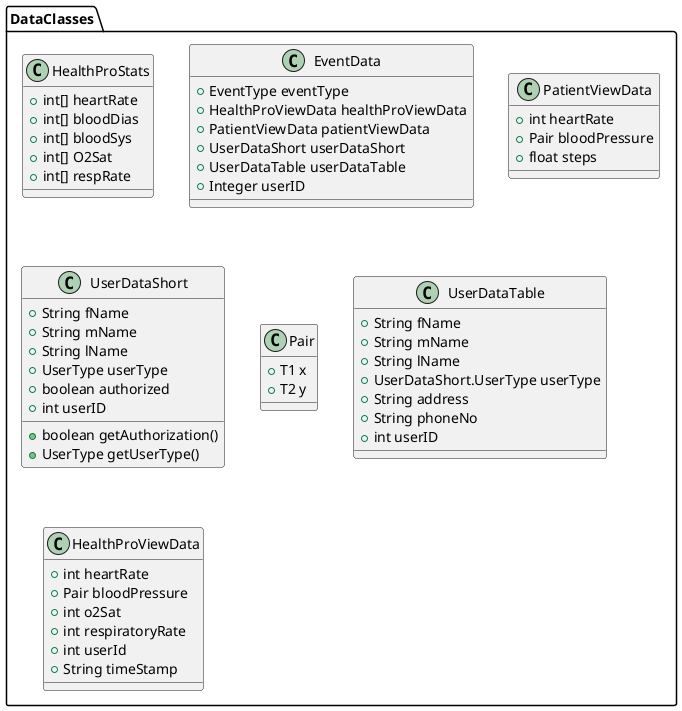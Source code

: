 @startuml
class DataClasses.HealthProStats {
+ int[] heartRate
+ int[] bloodDias
+ int[] bloodSys
+ int[] O2Sat
+ int[] respRate
}
class DataClasses.EventData {
+ EventType eventType
+ HealthProViewData healthProViewData
+ PatientViewData patientViewData
+ UserDataShort userDataShort
+ UserDataTable userDataTable
+ Integer userID
}
class DataClasses.PatientViewData {
+ int heartRate
+ Pair bloodPressure
+ float steps
}
class DataClasses.UserDataShort {
+ String fName
+ String mName
+ String lName
+ UserType userType
+ boolean authorized
+ int userID
+ boolean getAuthorization()
+ UserType getUserType()
}
class DataClasses.Pair {
+ T1 x
+ T2 y
}
class DataClasses.UserDataTable {
+ String fName
+ String mName
+ String lName
+ UserDataShort.UserType userType
+ String address
+ String phoneNo
+ int userID
}
class DataClasses.HealthProViewData {
+ int heartRate
+ Pair bloodPressure
+ int o2Sat
+ int respiratoryRate
+ int userId
+ String timeStamp
}
@enduml